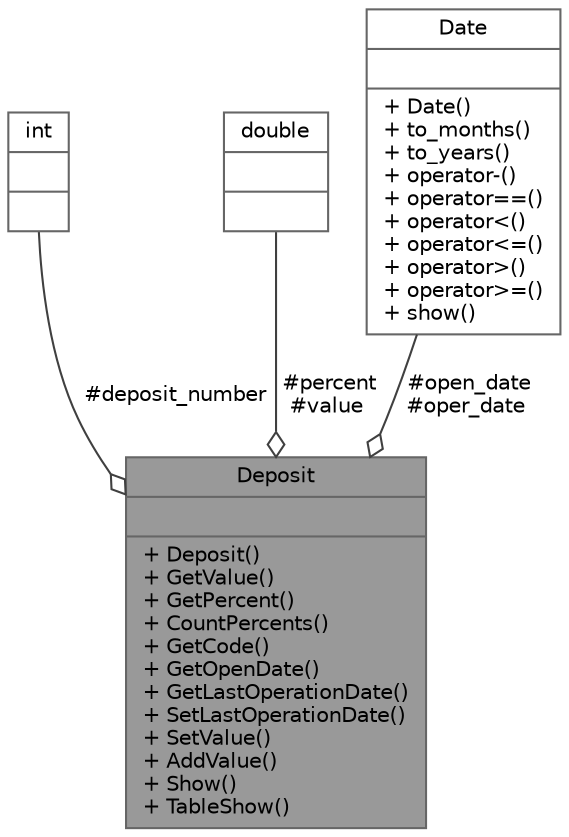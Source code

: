 digraph "Deposit"
{
 // LATEX_PDF_SIZE
  bgcolor="transparent";
  edge [fontname=Helvetica,fontsize=10,labelfontname=Helvetica,labelfontsize=10];
  node [fontname=Helvetica,fontsize=10,shape=box,height=0.2,width=0.4];
  Node1 [shape=record,label="{Deposit\n||+ Deposit()\l+ GetValue()\l+ GetPercent()\l+ CountPercents()\l+ GetCode()\l+ GetOpenDate()\l+ GetLastOperationDate()\l+ SetLastOperationDate()\l+ SetValue()\l+ AddValue()\l+ Show()\l+ TableShow()\l}",height=0.2,width=0.4,color="gray40", fillcolor="grey60", style="filled", fontcolor="black",tooltip=" "];
  Node2 -> Node1 [color="grey25",style="solid",label=" #deposit_number" ,arrowhead="odiamond"];
  Node2 [shape=record,label="{int\n||}",height=0.2,width=0.4,color="gray40", fillcolor="white", style="filled",tooltip=" "];
  Node3 -> Node1 [color="grey25",style="solid",label=" #percent\n#value" ,arrowhead="odiamond"];
  Node3 [shape=record,label="{double\n||}",height=0.2,width=0.4,color="gray40", fillcolor="white", style="filled",tooltip=" "];
  Node4 -> Node1 [color="grey25",style="solid",label=" #open_date\n#oper_date" ,arrowhead="odiamond"];
  Node4 [shape=record,label="{Date\n||+ Date()\l+ to_months()\l+ to_years()\l+ operator-()\l+ operator==()\l+ operator\<()\l+ operator\<=()\l+ operator\>()\l+ operator\>=()\l+ show()\l}",height=0.2,width=0.4,color="gray40", fillcolor="white", style="filled",URL="$de/d4a/classDate.html",tooltip=" "];
}
